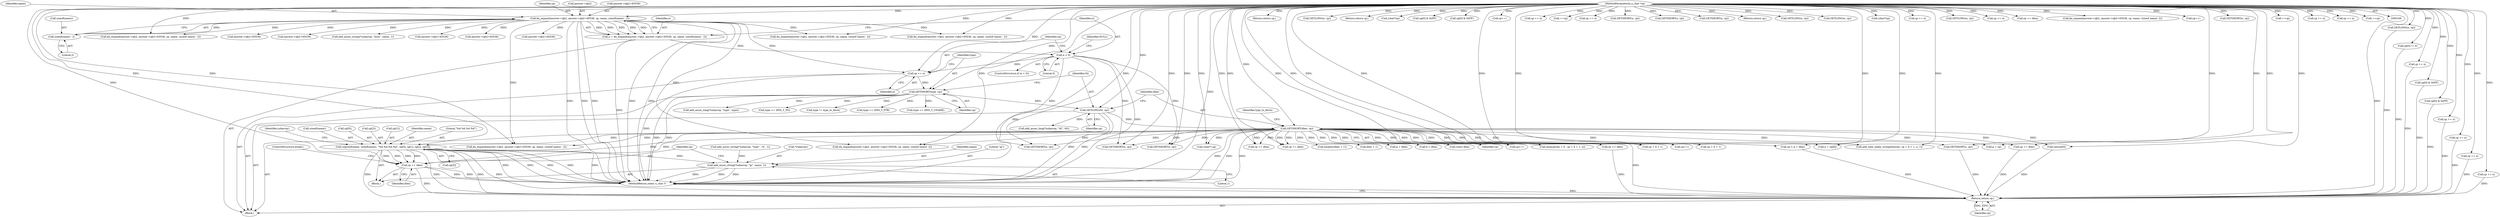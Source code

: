 digraph "0_php-src_b34d7849ed90ced9345f8ea1c59bc8d101c18468@API" {
"1000250" [label="(Call,snprintf(name, sizeof(name), \"%d.%d.%d.%d\", cp[0], cp[1], cp[2], cp[3]))"];
"1000167" [label="(Call,GETSHORT(dlen, cp))"];
"1000164" [label="(Call,GETLONG(ttl, cp))"];
"1000161" [label="(Call,GETSHORT(type, cp))"];
"1000158" [label="(Call,cp += n)"];
"1000152" [label="(Call,n < 0)"];
"1000134" [label="(Call,n = dn_expand(answer->qb2, answer->qb2+65536, cp, name, sizeof(name) - 2))"];
"1000136" [label="(Call,dn_expand(answer->qb2, answer->qb2+65536, cp, name, sizeof(name) - 2))"];
"1000107" [label="(MethodParameterIn,u_char *cp)"];
"1000147" [label="(Call,sizeof(name) - 2)"];
"1000267" [label="(Call,add_assoc_string(*subarray, \"ip\", name, 1))"];
"1000273" [label="(Call,cp += dlen)"];
"1001217" [label="(Return,return cp;)"];
"1000161" [label="(Call,GETSHORT(type, cp))"];
"1000191" [label="(Return,return cp;)"];
"1000284" [label="(Call,GETSHORT(n, cp))"];
"1000758" [label="(Call,(int)cp[0])"];
"1000153" [label="(Identifier,n)"];
"1000255" [label="(Call,cp[0])"];
"1001213" [label="(Call,cp += dlen)"];
"1000146" [label="(Identifier,name)"];
"1000150" [label="(Literal,2)"];
"1000228" [label="(Call,(char*) cp)"];
"1000145" [label="(Identifier,cp)"];
"1000261" [label="(Call,cp[2])"];
"1001219" [label="(MethodReturn,static u_char *)"];
"1001217" [label="(Return,return cp;)"];
"1000154" [label="(Literal,0)"];
"1000151" [label="(ControlStructure,if (n < 0))"];
"1000523" [label="(Call,dn_expand(answer->qb2, answer->qb2+65536, cp, name, (sizeof name) -2))"];
"1000428" [label="(Call,emalloc(dlen + 1))"];
"1000375" [label="(Call,cp++)"];
"1000147" [label="(Call,sizeof(name) - 2)"];
"1000619" [label="(Call,GETLONG(n, cp))"];
"1000802" [label="(Call,cp[0] != 0)"];
"1000527" [label="(Call,answer->qb2+65536)"];
"1000603" [label="(Call,GETLONG(n, cp))"];
"1000491" [label="(Call,cp += dlen)"];
"1000429" [label="(Call,dlen + 1)"];
"1000406" [label="(Call,cp += n)"];
"1000137" [label="(Call,answer->qb2)"];
"1000238" [label="(Return,return cp;)"];
"1000381" [label="(Call,(char*)cp)"];
"1000165" [label="(Identifier,ttl)"];
"1000159" [label="(Identifier,cp)"];
"1000258" [label="(Call,cp[1])"];
"1000270" [label="(Literal,\"ip\")"];
"1000244" [label="(Call,add_assoc_string(*subarray, \"type\", \"A\", 1))"];
"1000251" [label="(Identifier,name)"];
"1001096" [label="(Call,GETSHORT(n, cp))"];
"1000219" [label="(Call,add_assoc_long(*subarray, \"type\", type))"];
"1000306" [label="(Call,type == DNS_T_NS)"];
"1000334" [label="(Call,answer->qb2+65536)"];
"1000267" [label="(Call,add_assoc_string(*subarray, \"ip\", name, 1))"];
"1001114" [label="(Call,cp[0] & 0xFF)"];
"1001134" [label="(Call,cp[0] & 0xFF)"];
"1000441" [label="(Call,n = cp[ll])"];
"1000395" [label="(Call,cp++)"];
"1001031" [label="(Call,GETSHORT(n, cp))"];
"1000167" [label="(Call,GETSHORT(dlen, cp))"];
"1000188" [label="(Call,cp += dlen)"];
"1000996" [label="(Call,answer->qb2+65536)"];
"1001149" [label="(Call,cp += n)"];
"1000199" [label="(Call,add_assoc_string(*subarray, \"host\", name, 1))"];
"1000830" [label="(Call,cp[0] & 0xFF)"];
"1000264" [label="(Call,cp[3])"];
"1001145" [label="(Call,++cp)"];
"1000545" [label="(Call,cp += n)"];
"1000242" [label="(Block,)"];
"1001154" [label="(Call,cp[0] & 0xFF)"];
"1000352" [label="(Call,cp += n)"];
"1001047" [label="(Call,GETSHORT(n, cp))"];
"1000175" [label="(Call,type != type_to_fetch)"];
"1000166" [label="(Identifier,cp)"];
"1000889" [label="(Call,GETSHORT(s, cp))"];
"1000160" [label="(Identifier,n)"];
"1001039" [label="(Call,GETSHORT(n, cp))"];
"1000182" [label="(Return,return cp;)"];
"1000595" [label="(Call,GETLONG(n, cp))"];
"1001061" [label="(Call,answer->qb2+65536)"];
"1001057" [label="(Call,dn_expand(answer->qb2, answer->qb2+65536, cp, name, (sizeof name) - 2))"];
"1000611" [label="(Call,GETLONG(n, cp))"];
"1001079" [label="(Call,cp += n)"];
"1000179" [label="(Call,cp += dlen)"];
"1000250" [label="(Call,snprintf(name, sizeof(name), \"%d.%d.%d.%d\", cp[0], cp[1], cp[2], cp[3]))"];
"1000986" [label="(Call,p + dlen)"];
"1000330" [label="(Call,dn_expand(answer->qb2, answer->qb2+65536, cp, name, (sizeof name) - 2))"];
"1000401" [label="(Call,(char*)cp)"];
"1000437" [label="(Call,ll < dlen)"];
"1000764" [label="(Call,cp++)"];
"1000211" [label="(Call,add_assoc_long(*subarray, \"ttl\", ttl))"];
"1000113" [label="(Block,)"];
"1000231" [label="(Call,(uint) dlen)"];
"1000162" [label="(Identifier,type)"];
"1000578" [label="(Call,cp += n)"];
"1000148" [label="(Call,sizeof(name))"];
"1000169" [label="(Identifier,cp)"];
"1000318" [label="(Call,type == DNS_T_PTR)"];
"1000460" [label="(Call,memcpy(tp + ll , cp + ll + 1, n))"];
"1000984" [label="(Call,cp < p + dlen)"];
"1000587" [label="(Call,GETLONG(n, cp))"];
"1000294" [label="(Call,type == DNS_T_CNAME)"];
"1001129" [label="(Call,cp += n)"];
"1000268" [label="(Call,*subarray)"];
"1000235" [label="(Call,cp += dlen)"];
"1000274" [label="(Identifier,cp)"];
"1000107" [label="(MethodParameterIn,u_char *cp)"];
"1000135" [label="(Identifier,n)"];
"1000164" [label="(Call,GETLONG(ttl, cp))"];
"1000556" [label="(Call,dn_expand(answer->qb2, answer->qb2+65536, cp, name, (sizeof name) -2))"];
"1000275" [label="(Identifier,dlen)"];
"1000992" [label="(Call,dn_expand(answer->qb2, answer->qb2+65536, cp, name, (sizeof name) - 2))"];
"1000273" [label="(Call,cp += dlen)"];
"1000254" [label="(Literal,\"%d.%d.%d.%d\")"];
"1000163" [label="(Identifier,cp)"];
"1001178" [label="(Call,answer->qb2+65536)"];
"1000173" [label="(Identifier,type_to_fetch)"];
"1000157" [label="(Identifier,NULL)"];
"1000873" [label="(Call,cp++)"];
"1000472" [label="(Call,cp + ll + 1)"];
"1000136" [label="(Call,dn_expand(answer->qb2, answer->qb2+65536, cp, name, sizeof(name) - 2))"];
"1000272" [label="(Literal,1)"];
"1000269" [label="(Identifier,subarray)"];
"1000644" [label="(Call,GETSHORT(s, cp))"];
"1001014" [label="(Call,cp += n)"];
"1001104" [label="(Call,GETSHORT(n, cp))"];
"1000271" [label="(Identifier,name)"];
"1000158" [label="(Call,cp += n)"];
"1001218" [label="(Identifier,cp)"];
"1000152" [label="(Call,n < 0)"];
"1000464" [label="(Call,cp + ll + 1)"];
"1000470" [label="(Call,add_next_index_stringl(entries, cp + ll + 1, n, 1))"];
"1001165" [label="(Call,++cp)"];
"1001174" [label="(Call,dn_expand(answer->qb2, answer->qb2+65536, cp, name, (sizeof name) - 2))"];
"1000746" [label="(Call,p = cp)"];
"1000252" [label="(Call,sizeof(name))"];
"1000386" [label="(Call,cp += n)"];
"1001169" [label="(Call,cp += n)"];
"1000140" [label="(Call,answer->qb2+65536)"];
"1001125" [label="(Call,++cp)"];
"1000134" [label="(Call,n = dn_expand(answer->qb2, answer->qb2+65536, cp, name, sizeof(name) - 2))"];
"1000276" [label="(ControlStructure,break;)"];
"1000168" [label="(Identifier,dlen)"];
"1001196" [label="(Call,cp += n)"];
"1000250" -> "1000242"  [label="AST: "];
"1000250" -> "1000264"  [label="CFG: "];
"1000251" -> "1000250"  [label="AST: "];
"1000252" -> "1000250"  [label="AST: "];
"1000254" -> "1000250"  [label="AST: "];
"1000255" -> "1000250"  [label="AST: "];
"1000258" -> "1000250"  [label="AST: "];
"1000261" -> "1000250"  [label="AST: "];
"1000264" -> "1000250"  [label="AST: "];
"1000269" -> "1000250"  [label="CFG: "];
"1000250" -> "1001219"  [label="DDG: "];
"1000250" -> "1001219"  [label="DDG: "];
"1000250" -> "1001219"  [label="DDG: "];
"1000250" -> "1001219"  [label="DDG: "];
"1000250" -> "1001219"  [label="DDG: "];
"1000167" -> "1000250"  [label="DDG: "];
"1000107" -> "1000250"  [label="DDG: "];
"1000250" -> "1000267"  [label="DDG: "];
"1000250" -> "1000273"  [label="DDG: "];
"1000250" -> "1000273"  [label="DDG: "];
"1000250" -> "1000273"  [label="DDG: "];
"1000250" -> "1000273"  [label="DDG: "];
"1000250" -> "1001217"  [label="DDG: "];
"1000250" -> "1001217"  [label="DDG: "];
"1000250" -> "1001217"  [label="DDG: "];
"1000250" -> "1001217"  [label="DDG: "];
"1000167" -> "1000113"  [label="AST: "];
"1000167" -> "1000169"  [label="CFG: "];
"1000168" -> "1000167"  [label="AST: "];
"1000169" -> "1000167"  [label="AST: "];
"1000173" -> "1000167"  [label="CFG: "];
"1000167" -> "1001219"  [label="DDG: "];
"1000167" -> "1001219"  [label="DDG: "];
"1000167" -> "1001219"  [label="DDG: "];
"1000164" -> "1000167"  [label="DDG: "];
"1000107" -> "1000167"  [label="DDG: "];
"1000167" -> "1000179"  [label="DDG: "];
"1000167" -> "1000179"  [label="DDG: "];
"1000167" -> "1000188"  [label="DDG: "];
"1000167" -> "1000188"  [label="DDG: "];
"1000167" -> "1000228"  [label="DDG: "];
"1000167" -> "1000231"  [label="DDG: "];
"1000167" -> "1000273"  [label="DDG: "];
"1000167" -> "1000273"  [label="DDG: "];
"1000167" -> "1000284"  [label="DDG: "];
"1000167" -> "1000330"  [label="DDG: "];
"1000167" -> "1000375"  [label="DDG: "];
"1000167" -> "1000428"  [label="DDG: "];
"1000167" -> "1000429"  [label="DDG: "];
"1000167" -> "1000437"  [label="DDG: "];
"1000167" -> "1000441"  [label="DDG: "];
"1000167" -> "1000460"  [label="DDG: "];
"1000167" -> "1000464"  [label="DDG: "];
"1000167" -> "1000470"  [label="DDG: "];
"1000167" -> "1000472"  [label="DDG: "];
"1000167" -> "1000491"  [label="DDG: "];
"1000167" -> "1000523"  [label="DDG: "];
"1000167" -> "1000644"  [label="DDG: "];
"1000167" -> "1000746"  [label="DDG: "];
"1000167" -> "1000758"  [label="DDG: "];
"1000167" -> "1000764"  [label="DDG: "];
"1000167" -> "1000984"  [label="DDG: "];
"1000167" -> "1000986"  [label="DDG: "];
"1000167" -> "1001031"  [label="DDG: "];
"1000167" -> "1001096"  [label="DDG: "];
"1000167" -> "1001213"  [label="DDG: "];
"1000167" -> "1001213"  [label="DDG: "];
"1000167" -> "1001217"  [label="DDG: "];
"1000164" -> "1000113"  [label="AST: "];
"1000164" -> "1000166"  [label="CFG: "];
"1000165" -> "1000164"  [label="AST: "];
"1000166" -> "1000164"  [label="AST: "];
"1000168" -> "1000164"  [label="CFG: "];
"1000164" -> "1001219"  [label="DDG: "];
"1000164" -> "1001219"  [label="DDG: "];
"1000161" -> "1000164"  [label="DDG: "];
"1000107" -> "1000164"  [label="DDG: "];
"1000164" -> "1000211"  [label="DDG: "];
"1000161" -> "1000113"  [label="AST: "];
"1000161" -> "1000163"  [label="CFG: "];
"1000162" -> "1000161"  [label="AST: "];
"1000163" -> "1000161"  [label="AST: "];
"1000165" -> "1000161"  [label="CFG: "];
"1000161" -> "1001219"  [label="DDG: "];
"1000161" -> "1001219"  [label="DDG: "];
"1000158" -> "1000161"  [label="DDG: "];
"1000107" -> "1000161"  [label="DDG: "];
"1000161" -> "1000175"  [label="DDG: "];
"1000161" -> "1000219"  [label="DDG: "];
"1000161" -> "1000294"  [label="DDG: "];
"1000161" -> "1000306"  [label="DDG: "];
"1000161" -> "1000318"  [label="DDG: "];
"1000158" -> "1000113"  [label="AST: "];
"1000158" -> "1000160"  [label="CFG: "];
"1000159" -> "1000158"  [label="AST: "];
"1000160" -> "1000158"  [label="AST: "];
"1000162" -> "1000158"  [label="CFG: "];
"1000158" -> "1001219"  [label="DDG: "];
"1000152" -> "1000158"  [label="DDG: "];
"1000136" -> "1000158"  [label="DDG: "];
"1000107" -> "1000158"  [label="DDG: "];
"1000152" -> "1000151"  [label="AST: "];
"1000152" -> "1000154"  [label="CFG: "];
"1000153" -> "1000152"  [label="AST: "];
"1000154" -> "1000152"  [label="AST: "];
"1000157" -> "1000152"  [label="CFG: "];
"1000159" -> "1000152"  [label="CFG: "];
"1000152" -> "1001219"  [label="DDG: "];
"1000152" -> "1001219"  [label="DDG: "];
"1000134" -> "1000152"  [label="DDG: "];
"1000152" -> "1000284"  [label="DDG: "];
"1000152" -> "1001031"  [label="DDG: "];
"1000152" -> "1001096"  [label="DDG: "];
"1000134" -> "1000113"  [label="AST: "];
"1000134" -> "1000136"  [label="CFG: "];
"1000135" -> "1000134"  [label="AST: "];
"1000136" -> "1000134"  [label="AST: "];
"1000153" -> "1000134"  [label="CFG: "];
"1000134" -> "1001219"  [label="DDG: "];
"1000136" -> "1000134"  [label="DDG: "];
"1000136" -> "1000134"  [label="DDG: "];
"1000136" -> "1000134"  [label="DDG: "];
"1000136" -> "1000134"  [label="DDG: "];
"1000136" -> "1000134"  [label="DDG: "];
"1000136" -> "1000147"  [label="CFG: "];
"1000137" -> "1000136"  [label="AST: "];
"1000140" -> "1000136"  [label="AST: "];
"1000145" -> "1000136"  [label="AST: "];
"1000146" -> "1000136"  [label="AST: "];
"1000147" -> "1000136"  [label="AST: "];
"1000136" -> "1001219"  [label="DDG: "];
"1000136" -> "1001219"  [label="DDG: "];
"1000136" -> "1001219"  [label="DDG: "];
"1000136" -> "1001219"  [label="DDG: "];
"1000136" -> "1001219"  [label="DDG: "];
"1000107" -> "1000136"  [label="DDG: "];
"1000147" -> "1000136"  [label="DDG: "];
"1000136" -> "1000199"  [label="DDG: "];
"1000136" -> "1000330"  [label="DDG: "];
"1000136" -> "1000334"  [label="DDG: "];
"1000136" -> "1000523"  [label="DDG: "];
"1000136" -> "1000527"  [label="DDG: "];
"1000136" -> "1000992"  [label="DDG: "];
"1000136" -> "1000996"  [label="DDG: "];
"1000136" -> "1001057"  [label="DDG: "];
"1000136" -> "1001061"  [label="DDG: "];
"1000136" -> "1001174"  [label="DDG: "];
"1000136" -> "1001178"  [label="DDG: "];
"1000107" -> "1000106"  [label="AST: "];
"1000107" -> "1001219"  [label="DDG: "];
"1000107" -> "1000179"  [label="DDG: "];
"1000107" -> "1000182"  [label="DDG: "];
"1000107" -> "1000188"  [label="DDG: "];
"1000107" -> "1000191"  [label="DDG: "];
"1000107" -> "1000228"  [label="DDG: "];
"1000107" -> "1000235"  [label="DDG: "];
"1000107" -> "1000238"  [label="DDG: "];
"1000107" -> "1000273"  [label="DDG: "];
"1000107" -> "1000284"  [label="DDG: "];
"1000107" -> "1000330"  [label="DDG: "];
"1000107" -> "1000352"  [label="DDG: "];
"1000107" -> "1000375"  [label="DDG: "];
"1000107" -> "1000381"  [label="DDG: "];
"1000107" -> "1000386"  [label="DDG: "];
"1000107" -> "1000395"  [label="DDG: "];
"1000107" -> "1000401"  [label="DDG: "];
"1000107" -> "1000406"  [label="DDG: "];
"1000107" -> "1000441"  [label="DDG: "];
"1000107" -> "1000460"  [label="DDG: "];
"1000107" -> "1000464"  [label="DDG: "];
"1000107" -> "1000470"  [label="DDG: "];
"1000107" -> "1000472"  [label="DDG: "];
"1000107" -> "1000491"  [label="DDG: "];
"1000107" -> "1000523"  [label="DDG: "];
"1000107" -> "1000545"  [label="DDG: "];
"1000107" -> "1000556"  [label="DDG: "];
"1000107" -> "1000578"  [label="DDG: "];
"1000107" -> "1000587"  [label="DDG: "];
"1000107" -> "1000595"  [label="DDG: "];
"1000107" -> "1000603"  [label="DDG: "];
"1000107" -> "1000611"  [label="DDG: "];
"1000107" -> "1000619"  [label="DDG: "];
"1000107" -> "1000644"  [label="DDG: "];
"1000107" -> "1000746"  [label="DDG: "];
"1000107" -> "1000758"  [label="DDG: "];
"1000107" -> "1000764"  [label="DDG: "];
"1000107" -> "1000802"  [label="DDG: "];
"1000107" -> "1000830"  [label="DDG: "];
"1000107" -> "1000873"  [label="DDG: "];
"1000107" -> "1000889"  [label="DDG: "];
"1000107" -> "1000984"  [label="DDG: "];
"1000107" -> "1000992"  [label="DDG: "];
"1000107" -> "1001014"  [label="DDG: "];
"1000107" -> "1001031"  [label="DDG: "];
"1000107" -> "1001039"  [label="DDG: "];
"1000107" -> "1001047"  [label="DDG: "];
"1000107" -> "1001057"  [label="DDG: "];
"1000107" -> "1001079"  [label="DDG: "];
"1000107" -> "1001096"  [label="DDG: "];
"1000107" -> "1001104"  [label="DDG: "];
"1000107" -> "1001114"  [label="DDG: "];
"1000107" -> "1001125"  [label="DDG: "];
"1000107" -> "1001129"  [label="DDG: "];
"1000107" -> "1001134"  [label="DDG: "];
"1000107" -> "1001145"  [label="DDG: "];
"1000107" -> "1001149"  [label="DDG: "];
"1000107" -> "1001154"  [label="DDG: "];
"1000107" -> "1001165"  [label="DDG: "];
"1000107" -> "1001169"  [label="DDG: "];
"1000107" -> "1001174"  [label="DDG: "];
"1000107" -> "1001196"  [label="DDG: "];
"1000107" -> "1001213"  [label="DDG: "];
"1000107" -> "1001217"  [label="DDG: "];
"1000147" -> "1000150"  [label="CFG: "];
"1000148" -> "1000147"  [label="AST: "];
"1000150" -> "1000147"  [label="AST: "];
"1000267" -> "1000242"  [label="AST: "];
"1000267" -> "1000272"  [label="CFG: "];
"1000268" -> "1000267"  [label="AST: "];
"1000270" -> "1000267"  [label="AST: "];
"1000271" -> "1000267"  [label="AST: "];
"1000272" -> "1000267"  [label="AST: "];
"1000274" -> "1000267"  [label="CFG: "];
"1000267" -> "1001219"  [label="DDG: "];
"1000267" -> "1001219"  [label="DDG: "];
"1000267" -> "1001219"  [label="DDG: "];
"1000244" -> "1000267"  [label="DDG: "];
"1000273" -> "1000242"  [label="AST: "];
"1000273" -> "1000275"  [label="CFG: "];
"1000274" -> "1000273"  [label="AST: "];
"1000275" -> "1000273"  [label="AST: "];
"1000276" -> "1000273"  [label="CFG: "];
"1000273" -> "1001219"  [label="DDG: "];
"1000273" -> "1001219"  [label="DDG: "];
"1000273" -> "1001217"  [label="DDG: "];
"1001217" -> "1000113"  [label="AST: "];
"1001217" -> "1001218"  [label="CFG: "];
"1001218" -> "1001217"  [label="AST: "];
"1001219" -> "1001217"  [label="CFG: "];
"1001217" -> "1001219"  [label="DDG: "];
"1001218" -> "1001217"  [label="DDG: "];
"1001154" -> "1001217"  [label="DDG: "];
"1000644" -> "1001217"  [label="DDG: "];
"1000406" -> "1001217"  [label="DDG: "];
"1001213" -> "1001217"  [label="DDG: "];
"1000830" -> "1001217"  [label="DDG: "];
"1001079" -> "1001217"  [label="DDG: "];
"1001196" -> "1001217"  [label="DDG: "];
"1000802" -> "1001217"  [label="DDG: "];
"1001014" -> "1001217"  [label="DDG: "];
"1000619" -> "1001217"  [label="DDG: "];
"1000352" -> "1001217"  [label="DDG: "];
"1000758" -> "1001217"  [label="DDG: "];
"1000984" -> "1001217"  [label="DDG: "];
"1000491" -> "1001217"  [label="DDG: "];
}
